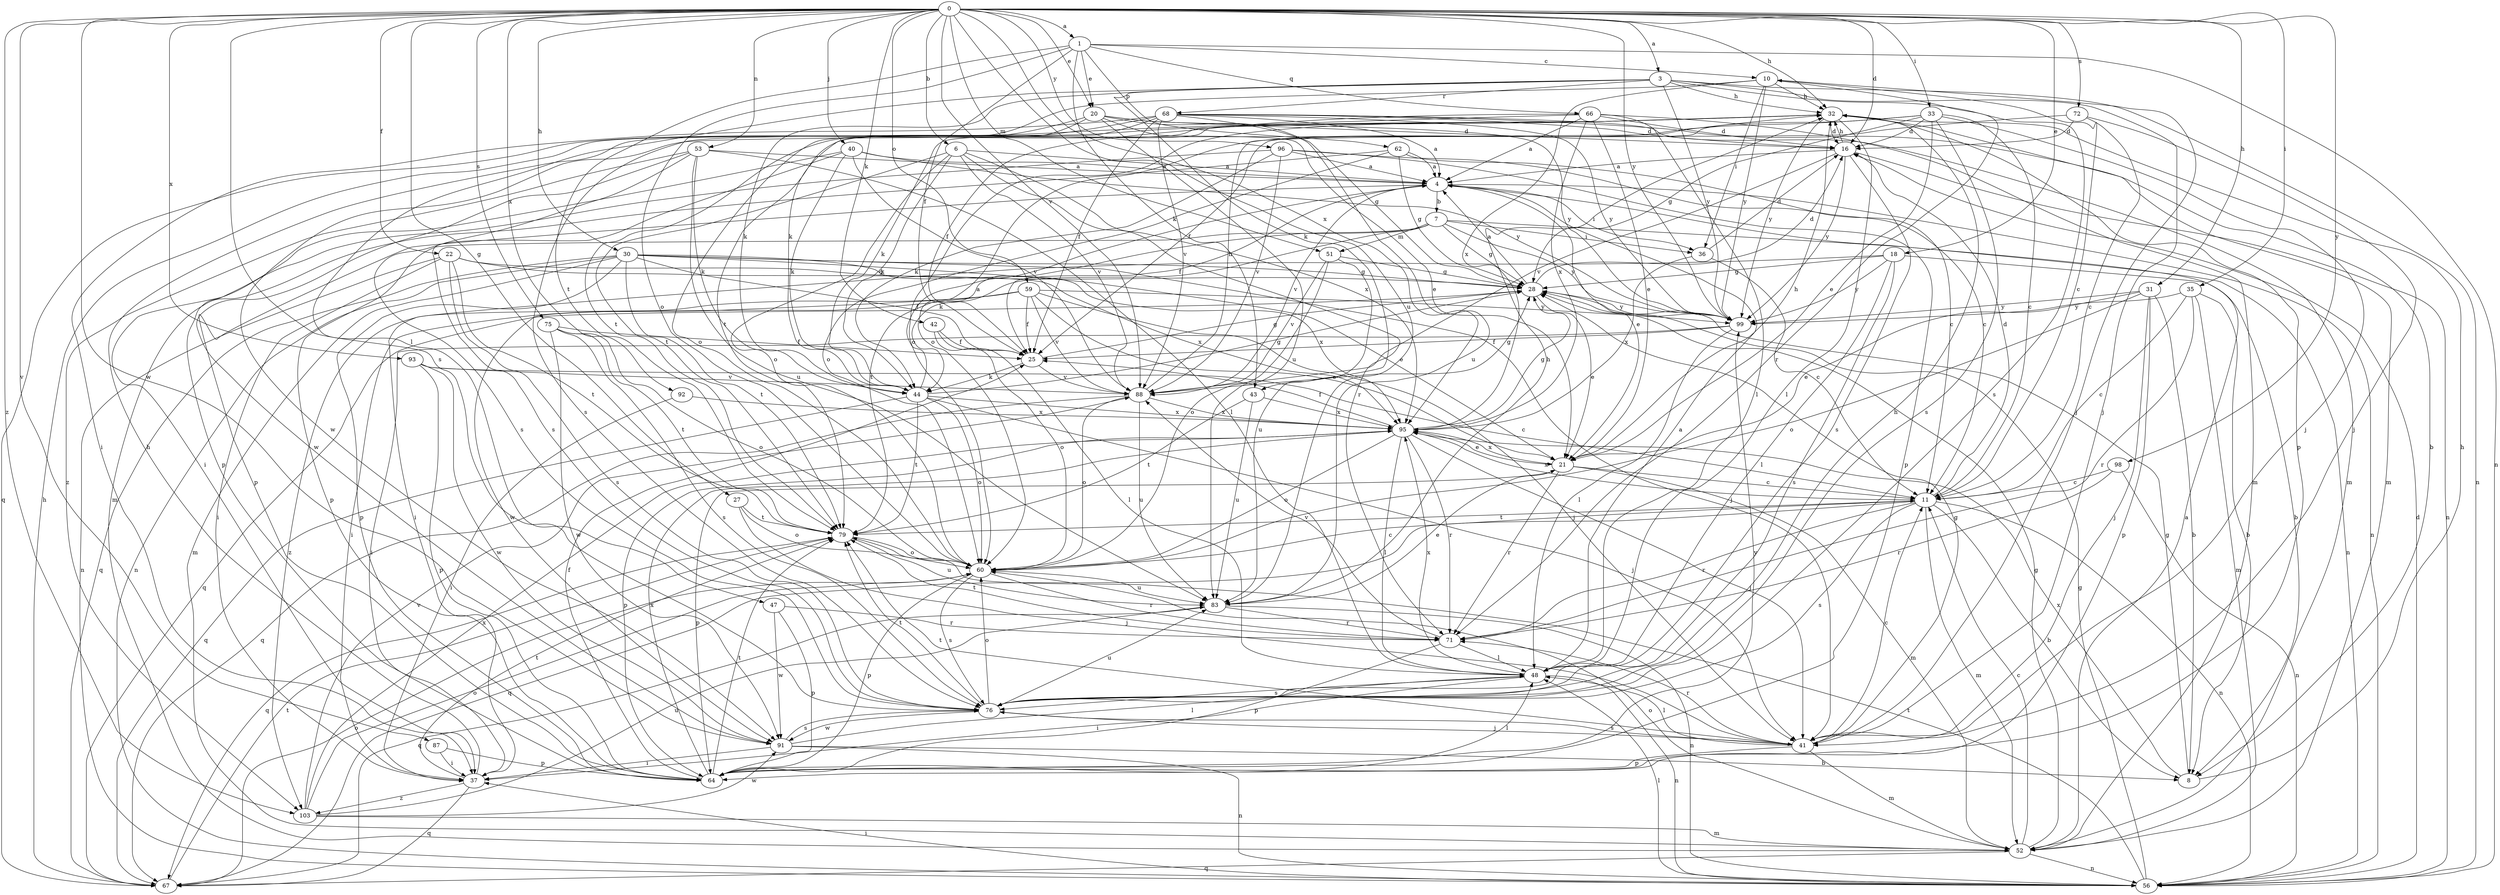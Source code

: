 strict digraph  {
0;
1;
3;
4;
6;
7;
8;
10;
11;
16;
18;
20;
21;
22;
25;
27;
28;
30;
31;
32;
33;
35;
36;
37;
40;
41;
42;
43;
44;
47;
48;
51;
52;
53;
56;
59;
60;
62;
64;
66;
67;
68;
71;
72;
75;
76;
79;
83;
87;
88;
91;
92;
93;
95;
96;
98;
99;
103;
0 -> 1  [label=a];
0 -> 3  [label=a];
0 -> 6  [label=b];
0 -> 16  [label=d];
0 -> 18  [label=e];
0 -> 20  [label=e];
0 -> 22  [label=f];
0 -> 27  [label=g];
0 -> 30  [label=h];
0 -> 31  [label=h];
0 -> 32  [label=h];
0 -> 33  [label=i];
0 -> 35  [label=i];
0 -> 40  [label=j];
0 -> 42  [label=k];
0 -> 51  [label=m];
0 -> 53  [label=n];
0 -> 59  [label=o];
0 -> 72  [label=s];
0 -> 75  [label=s];
0 -> 76  [label=s];
0 -> 83  [label=u];
0 -> 87  [label=v];
0 -> 88  [label=v];
0 -> 91  [label=w];
0 -> 92  [label=x];
0 -> 93  [label=x];
0 -> 95  [label=x];
0 -> 96  [label=y];
0 -> 98  [label=y];
0 -> 99  [label=y];
0 -> 103  [label=z];
1 -> 10  [label=c];
1 -> 20  [label=e];
1 -> 25  [label=f];
1 -> 43  [label=k];
1 -> 56  [label=n];
1 -> 60  [label=o];
1 -> 62  [label=p];
1 -> 66  [label=q];
1 -> 79  [label=t];
3 -> 32  [label=h];
3 -> 41  [label=j];
3 -> 43  [label=k];
3 -> 44  [label=k];
3 -> 47  [label=l];
3 -> 56  [label=n];
3 -> 68  [label=r];
3 -> 76  [label=s];
3 -> 99  [label=y];
4 -> 7  [label=b];
4 -> 21  [label=e];
4 -> 25  [label=f];
4 -> 36  [label=i];
4 -> 56  [label=n];
4 -> 64  [label=p];
4 -> 88  [label=v];
6 -> 4  [label=a];
6 -> 44  [label=k];
6 -> 60  [label=o];
6 -> 71  [label=r];
6 -> 79  [label=t];
6 -> 88  [label=v];
6 -> 95  [label=x];
7 -> 28  [label=g];
7 -> 36  [label=i];
7 -> 44  [label=k];
7 -> 51  [label=m];
7 -> 56  [label=n];
7 -> 64  [label=p];
7 -> 79  [label=t];
7 -> 99  [label=y];
8 -> 28  [label=g];
8 -> 32  [label=h];
8 -> 95  [label=x];
10 -> 32  [label=h];
10 -> 36  [label=i];
10 -> 41  [label=j];
10 -> 44  [label=k];
10 -> 71  [label=r];
10 -> 95  [label=x];
10 -> 99  [label=y];
11 -> 8  [label=b];
11 -> 10  [label=c];
11 -> 16  [label=d];
11 -> 52  [label=m];
11 -> 56  [label=n];
11 -> 67  [label=q];
11 -> 71  [label=r];
11 -> 76  [label=s];
11 -> 79  [label=t];
11 -> 95  [label=x];
16 -> 4  [label=a];
16 -> 32  [label=h];
16 -> 56  [label=n];
16 -> 76  [label=s];
16 -> 88  [label=v];
16 -> 99  [label=y];
18 -> 8  [label=b];
18 -> 28  [label=g];
18 -> 37  [label=i];
18 -> 48  [label=l];
18 -> 76  [label=s];
18 -> 99  [label=y];
20 -> 16  [label=d];
20 -> 21  [label=e];
20 -> 28  [label=g];
20 -> 60  [label=o];
20 -> 76  [label=s];
20 -> 83  [label=u];
20 -> 99  [label=y];
21 -> 11  [label=c];
21 -> 32  [label=h];
21 -> 52  [label=m];
21 -> 64  [label=p];
21 -> 71  [label=r];
21 -> 95  [label=x];
22 -> 28  [label=g];
22 -> 37  [label=i];
22 -> 56  [label=n];
22 -> 76  [label=s];
22 -> 79  [label=t];
22 -> 95  [label=x];
25 -> 28  [label=g];
25 -> 44  [label=k];
25 -> 88  [label=v];
27 -> 41  [label=j];
27 -> 60  [label=o];
27 -> 79  [label=t];
28 -> 4  [label=a];
28 -> 16  [label=d];
28 -> 21  [label=e];
28 -> 67  [label=q];
28 -> 99  [label=y];
30 -> 21  [label=e];
30 -> 25  [label=f];
30 -> 28  [label=g];
30 -> 41  [label=j];
30 -> 52  [label=m];
30 -> 56  [label=n];
30 -> 64  [label=p];
30 -> 67  [label=q];
30 -> 79  [label=t];
30 -> 95  [label=x];
31 -> 8  [label=b];
31 -> 21  [label=e];
31 -> 41  [label=j];
31 -> 60  [label=o];
31 -> 64  [label=p];
31 -> 99  [label=y];
32 -> 16  [label=d];
32 -> 48  [label=l];
32 -> 52  [label=m];
32 -> 60  [label=o];
32 -> 64  [label=p];
32 -> 79  [label=t];
32 -> 99  [label=y];
33 -> 11  [label=c];
33 -> 16  [label=d];
33 -> 21  [label=e];
33 -> 25  [label=f];
33 -> 28  [label=g];
33 -> 41  [label=j];
33 -> 60  [label=o];
33 -> 76  [label=s];
35 -> 8  [label=b];
35 -> 11  [label=c];
35 -> 52  [label=m];
35 -> 71  [label=r];
35 -> 99  [label=y];
36 -> 11  [label=c];
36 -> 16  [label=d];
36 -> 95  [label=x];
37 -> 32  [label=h];
37 -> 67  [label=q];
37 -> 79  [label=t];
37 -> 103  [label=z];
40 -> 4  [label=a];
40 -> 44  [label=k];
40 -> 64  [label=p];
40 -> 76  [label=s];
40 -> 88  [label=v];
40 -> 99  [label=y];
41 -> 11  [label=c];
41 -> 28  [label=g];
41 -> 48  [label=l];
41 -> 52  [label=m];
41 -> 64  [label=p];
41 -> 71  [label=r];
41 -> 76  [label=s];
41 -> 79  [label=t];
42 -> 25  [label=f];
42 -> 48  [label=l];
42 -> 60  [label=o];
43 -> 79  [label=t];
43 -> 83  [label=u];
43 -> 95  [label=x];
44 -> 4  [label=a];
44 -> 28  [label=g];
44 -> 41  [label=j];
44 -> 60  [label=o];
44 -> 67  [label=q];
44 -> 79  [label=t];
44 -> 95  [label=x];
47 -> 64  [label=p];
47 -> 71  [label=r];
47 -> 91  [label=w];
48 -> 4  [label=a];
48 -> 37  [label=i];
48 -> 56  [label=n];
48 -> 76  [label=s];
48 -> 95  [label=x];
51 -> 28  [label=g];
51 -> 60  [label=o];
51 -> 83  [label=u];
51 -> 88  [label=v];
52 -> 4  [label=a];
52 -> 11  [label=c];
52 -> 28  [label=g];
52 -> 56  [label=n];
52 -> 60  [label=o];
52 -> 67  [label=q];
53 -> 4  [label=a];
53 -> 44  [label=k];
53 -> 48  [label=l];
53 -> 76  [label=s];
53 -> 83  [label=u];
53 -> 91  [label=w];
53 -> 103  [label=z];
56 -> 16  [label=d];
56 -> 28  [label=g];
56 -> 37  [label=i];
56 -> 48  [label=l];
56 -> 79  [label=t];
59 -> 21  [label=e];
59 -> 25  [label=f];
59 -> 37  [label=i];
59 -> 41  [label=j];
59 -> 88  [label=v];
59 -> 91  [label=w];
59 -> 99  [label=y];
59 -> 103  [label=z];
60 -> 11  [label=c];
60 -> 64  [label=p];
60 -> 71  [label=r];
60 -> 76  [label=s];
60 -> 83  [label=u];
62 -> 4  [label=a];
62 -> 11  [label=c];
62 -> 28  [label=g];
62 -> 52  [label=m];
62 -> 60  [label=o];
64 -> 25  [label=f];
64 -> 48  [label=l];
64 -> 79  [label=t];
64 -> 95  [label=x];
64 -> 99  [label=y];
66 -> 4  [label=a];
66 -> 16  [label=d];
66 -> 21  [label=e];
66 -> 25  [label=f];
66 -> 48  [label=l];
66 -> 52  [label=m];
66 -> 67  [label=q];
66 -> 95  [label=x];
67 -> 32  [label=h];
67 -> 60  [label=o];
67 -> 79  [label=t];
68 -> 4  [label=a];
68 -> 8  [label=b];
68 -> 16  [label=d];
68 -> 25  [label=f];
68 -> 37  [label=i];
68 -> 44  [label=k];
68 -> 52  [label=m];
68 -> 79  [label=t];
68 -> 83  [label=u];
68 -> 88  [label=v];
68 -> 99  [label=y];
71 -> 48  [label=l];
71 -> 64  [label=p];
71 -> 79  [label=t];
71 -> 88  [label=v];
72 -> 11  [label=c];
72 -> 16  [label=d];
72 -> 41  [label=j];
72 -> 91  [label=w];
75 -> 25  [label=f];
75 -> 60  [label=o];
75 -> 76  [label=s];
75 -> 79  [label=t];
75 -> 91  [label=w];
76 -> 32  [label=h];
76 -> 41  [label=j];
76 -> 60  [label=o];
76 -> 79  [label=t];
76 -> 83  [label=u];
76 -> 91  [label=w];
79 -> 60  [label=o];
79 -> 67  [label=q];
79 -> 83  [label=u];
83 -> 21  [label=e];
83 -> 32  [label=h];
83 -> 56  [label=n];
83 -> 67  [label=q];
83 -> 71  [label=r];
87 -> 37  [label=i];
87 -> 64  [label=p];
88 -> 28  [label=g];
88 -> 32  [label=h];
88 -> 60  [label=o];
88 -> 67  [label=q];
88 -> 83  [label=u];
88 -> 95  [label=x];
91 -> 8  [label=b];
91 -> 37  [label=i];
91 -> 48  [label=l];
91 -> 56  [label=n];
91 -> 76  [label=s];
92 -> 37  [label=i];
92 -> 95  [label=x];
93 -> 11  [label=c];
93 -> 64  [label=p];
93 -> 88  [label=v];
93 -> 91  [label=w];
95 -> 21  [label=e];
95 -> 25  [label=f];
95 -> 28  [label=g];
95 -> 41  [label=j];
95 -> 48  [label=l];
95 -> 60  [label=o];
95 -> 64  [label=p];
95 -> 71  [label=r];
96 -> 4  [label=a];
96 -> 11  [label=c];
96 -> 37  [label=i];
96 -> 44  [label=k];
96 -> 64  [label=p];
96 -> 88  [label=v];
98 -> 11  [label=c];
98 -> 56  [label=n];
98 -> 71  [label=r];
99 -> 25  [label=f];
99 -> 37  [label=i];
99 -> 48  [label=l];
103 -> 52  [label=m];
103 -> 60  [label=o];
103 -> 83  [label=u];
103 -> 88  [label=v];
103 -> 91  [label=w];
103 -> 95  [label=x];
}
